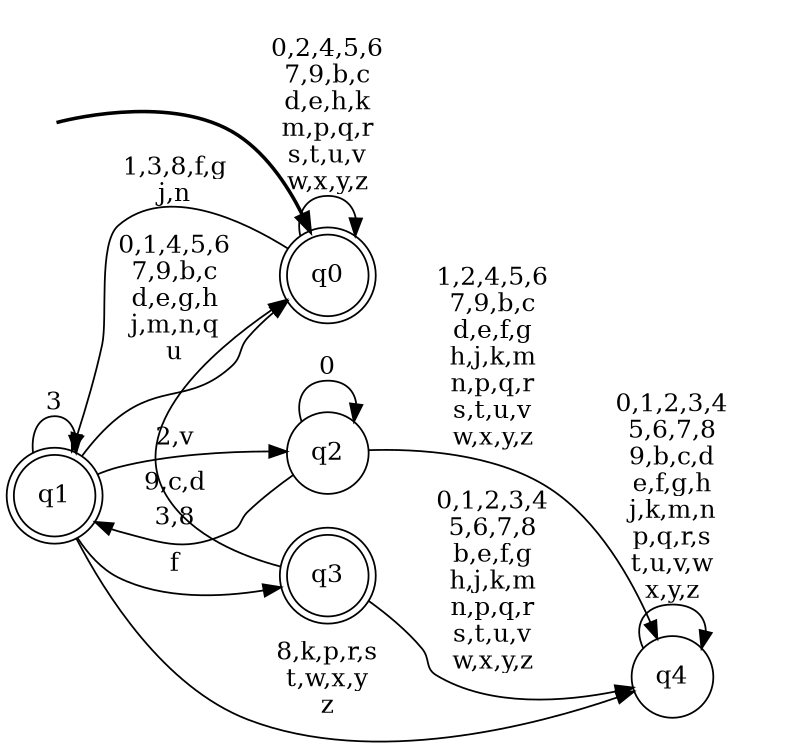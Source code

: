 digraph BlueStar {
__start0 [style = invis, shape = none, label = "", width = 0, height = 0];

rankdir=LR;
size="8,5";

s0 [style="rounded,filled", color="black", fillcolor="white" shape="doublecircle", label="q0"];
s1 [style="rounded,filled", color="black", fillcolor="white" shape="doublecircle", label="q1"];
s2 [style="filled", color="black", fillcolor="white" shape="circle", label="q2"];
s3 [style="rounded,filled", color="black", fillcolor="white" shape="doublecircle", label="q3"];
s4 [style="filled", color="black", fillcolor="white" shape="circle", label="q4"];
subgraph cluster_main { 
	graph [pad=".75", ranksep="0.15", nodesep="0.15"];
	 style=invis; 
	__start0 -> s0 [penwidth=2];
}
s0 -> s0 [label="0,2,4,5,6\n7,9,b,c\nd,e,h,k\nm,p,q,r\ns,t,u,v\nw,x,y,z"];
s0 -> s1 [label="1,3,8,f,g\nj,n"];
s1 -> s0 [label="0,1,4,5,6\n7,9,b,c\nd,e,g,h\nj,m,n,q\nu"];
s1 -> s1 [label="3"];
s1 -> s2 [label="2,v"];
s1 -> s3 [label="f"];
s1 -> s4 [label="8,k,p,r,s\nt,w,x,y\nz"];
s2 -> s1 [label="3,8"];
s2 -> s2 [label="0"];
s2 -> s4 [label="1,2,4,5,6\n7,9,b,c\nd,e,f,g\nh,j,k,m\nn,p,q,r\ns,t,u,v\nw,x,y,z"];
s3 -> s0 [label="9,c,d"];
s3 -> s4 [label="0,1,2,3,4\n5,6,7,8\nb,e,f,g\nh,j,k,m\nn,p,q,r\ns,t,u,v\nw,x,y,z"];
s4 -> s4 [label="0,1,2,3,4\n5,6,7,8\n9,b,c,d\ne,f,g,h\nj,k,m,n\np,q,r,s\nt,u,v,w\nx,y,z"];

}